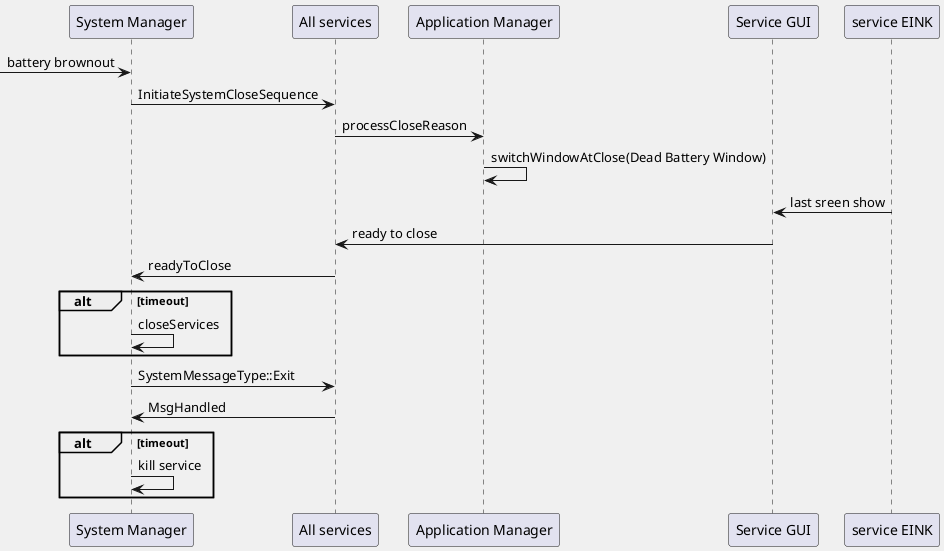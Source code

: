 @startuml
skinparam BackgroundColor F0F0F0

participant "System Manager" as sysmgr
participant "All services" as srv
participant "Application Manager" as appmgr
participant "Service GUI" as gui
participant "service EINK" as eink

-> sysmgr : battery brownout
sysmgr -> srv : InitiateSystemCloseSequence

srv -> appmgr : processCloseReason
appmgr -> appmgr : switchWindowAtClose(Dead Battery Window)
eink -> gui : last sreen show
gui -> srv : ready to close

srv -> sysmgr : readyToClose
alt timeout
sysmgr -> sysmgr : closeServices
end
sysmgr -> srv : SystemMessageType::Exit
srv -> sysmgr : MsgHandled
alt timeout
sysmgr -> sysmgr : kill service
end

@enduml
